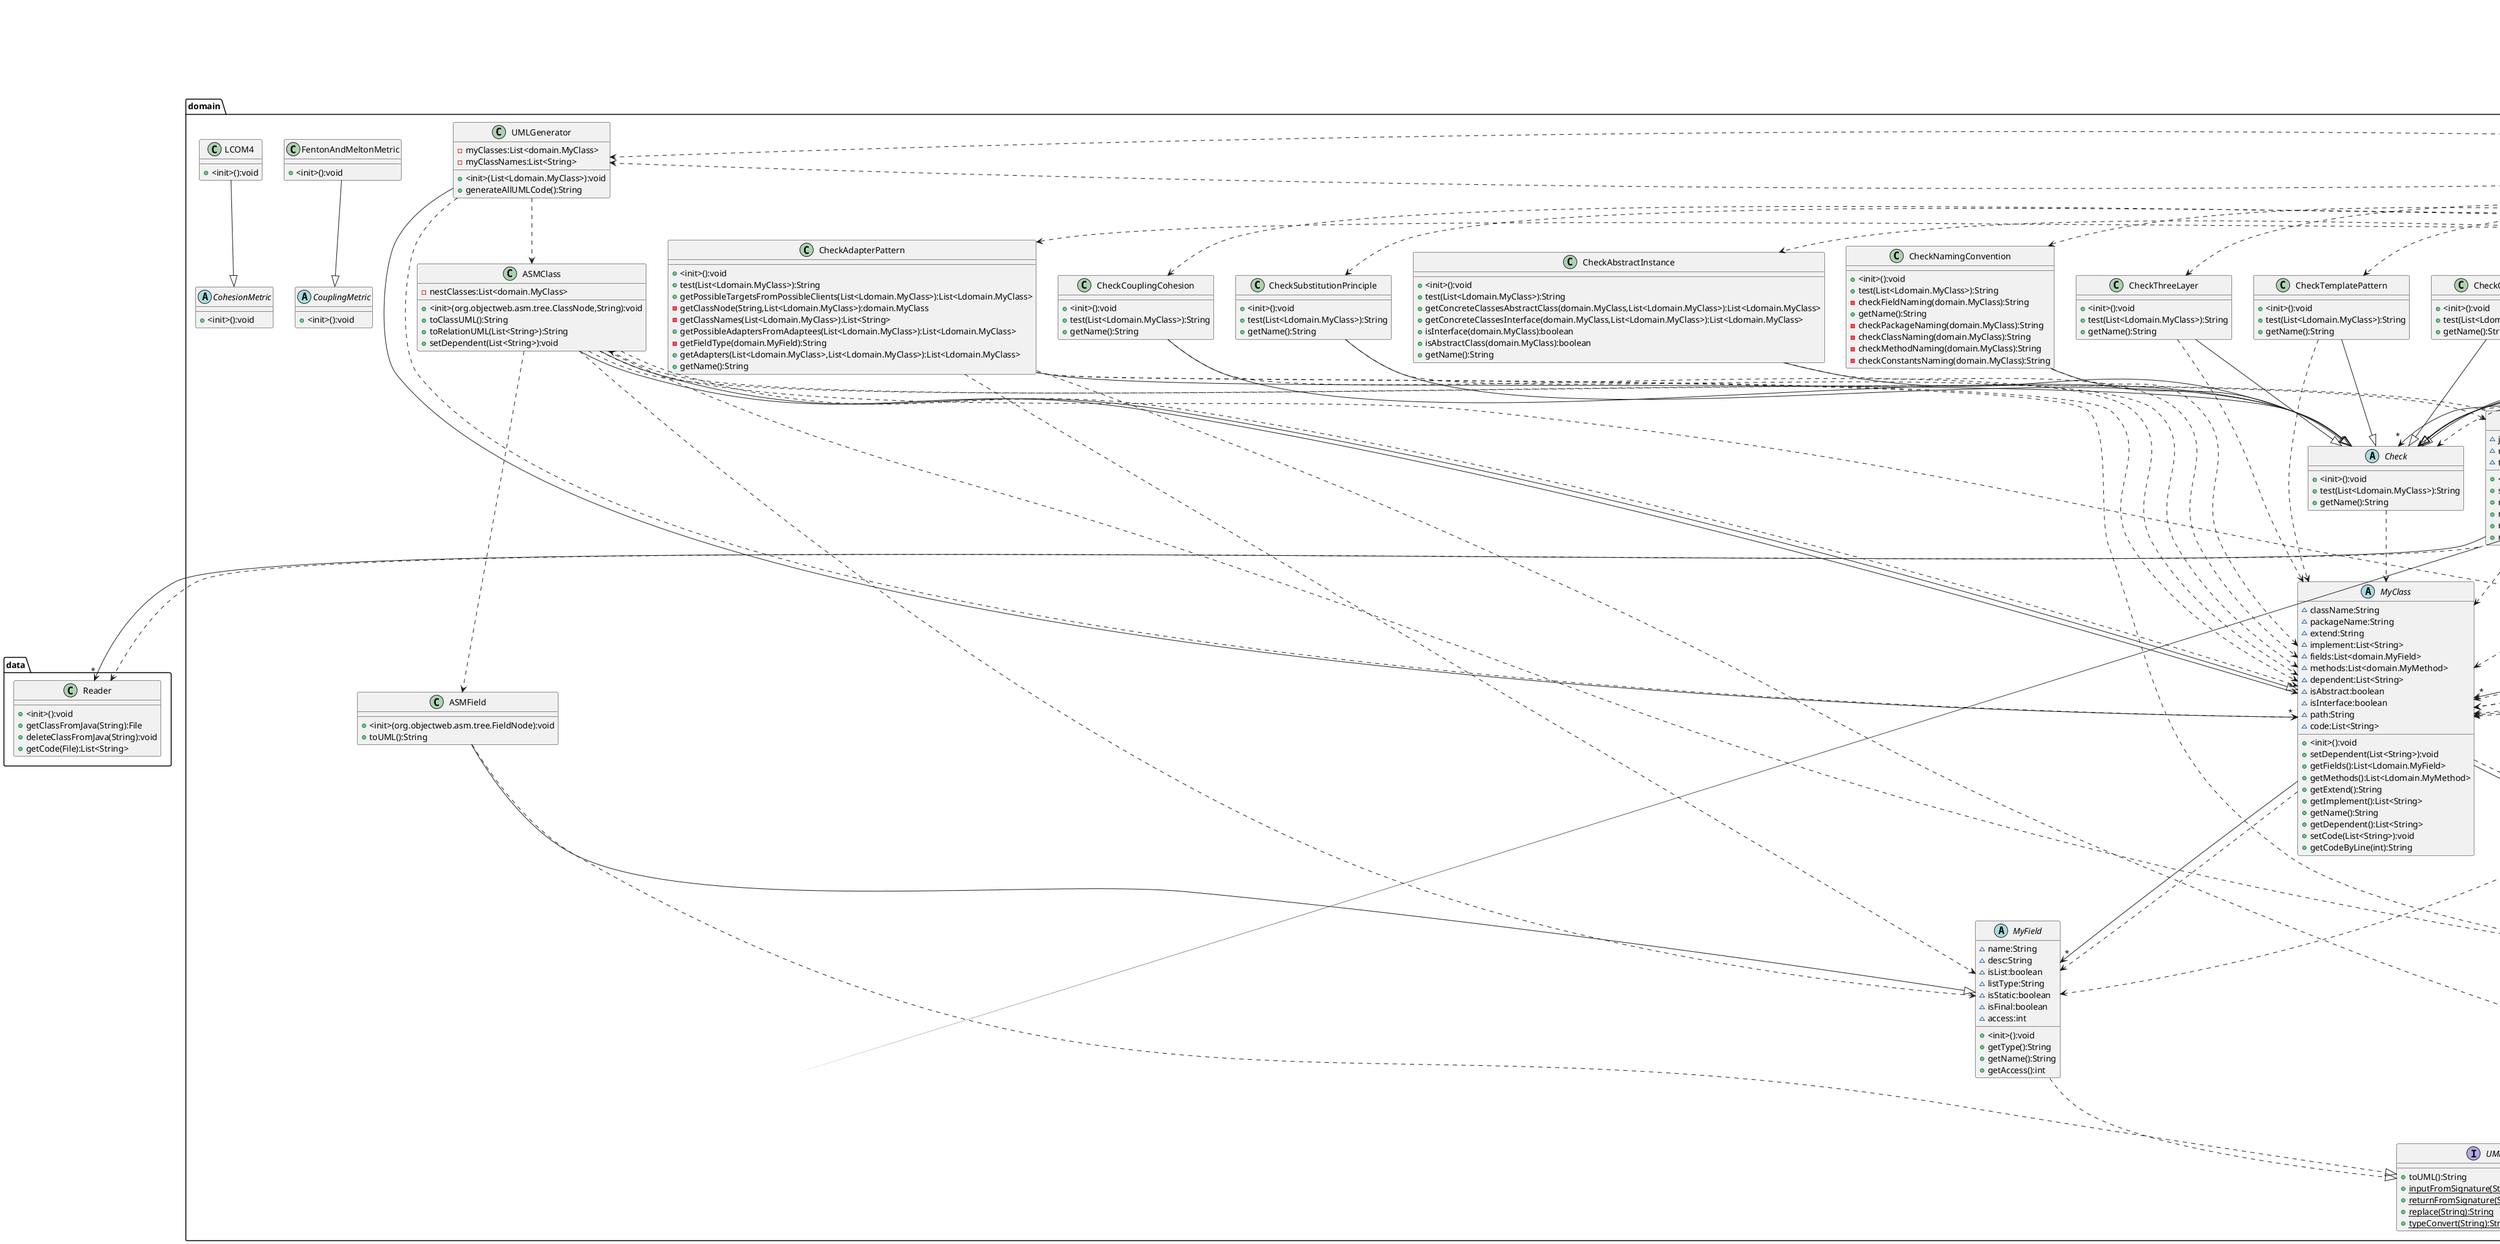 @startuml
class data.Reader{
    +<init>():void
    +getClassFromJava(String):File
    +deleteClassFromJava(String):void
    +getCode(File):List<String>
}

class domain.ASMClass{
    -nestClasses:List<domain.MyClass>
    +<init>(org.objectweb.asm.tree.ClassNode,String):void
    +toClassUML():String
    +toRelationUML(List<String>):String
    +setDependent(List<String>):void
}

class domain.ASMField{
    +<init>(org.objectweb.asm.tree.FieldNode):void
    +toUML():String
}

class domain.ASMMethod{
    -instructions:org.objectweb.asm.tree.InsnList
    -methodInstructions:List<domain.MyMethodInsn>
    +<init>(org.objectweb.asm.tree.MethodNode):void
    +toUML():String
    +isGetter():boolean
    +isSetter():boolean
    +getInstructions():org.objectweb.asm.tree.InsnList
    +parseInstructions(org.objectweb.asm.tree.MethodNode):List<Ldomain.MyMethodInsn>
    +getMethodInstructions():List<Ldomain.MyMethodInsn>
}

class domain.ASMMethodInsn{
    -{final}methodInsnNode:org.objectweb.asm.tree.MethodInsnNode
    +<init>(org.objectweb.asm.tree.AbstractInsnNode):void
    +getOwner():String
    +getName():String
}

abstract class domain.Check{
    +<init>():void
    +test(List<Ldomain.MyClass>):String
    +getName():String
}

class domain.CheckAbstractInstance{
    +<init>():void
    +test(List<Ldomain.MyClass>):String
    +getConcreteClassesAbstractClass(domain.MyClass,List<Ldomain.MyClass>):List<Ldomain.MyClass>
    +getConcreteClassesInterface(domain.MyClass,List<Ldomain.MyClass>):List<Ldomain.MyClass>
    +isInterface(domain.MyClass):boolean
    +isAbstractClass(domain.MyClass):boolean
    +getName():String
}

class domain.CheckAccessModifier{
    +<init>():void
    +test(List<Ldomain.MyClass>):String
    +getName():String
}

class domain.CheckAdapterPattern{
    +<init>():void
    +test(List<Ldomain.MyClass>):String
    +getPossibleTargetsFromPossibleClients(List<Ldomain.MyClass>):List<Ldomain.MyClass>
    -getClassNode(String,List<Ldomain.MyClass>):domain.MyClass
    -getClassNames(List<Ldomain.MyClass>):List<String>
    +getPossibleAdaptersFromAdaptees(List<Ldomain.MyClass>):List<Ldomain.MyClass>
    -getFieldType(domain.MyField):String
    +getAdapters(List<Ldomain.MyClass>,List<Ldomain.MyClass>):List<Ldomain.MyClass>
    +getName():String
}

class domain.CheckCouplingCohesion{
    +<init>():void
    +test(List<Ldomain.MyClass>):String
    +getName():String
}

class domain.CheckDataClass{
    +<init>():void
    +test(List<Ldomain.MyClass>):String
    +getName():String
}

class domain.CheckHollyWoodPrinciple{
    +<init>():void
    +test(List<Ldomain.MyClass>):String
    +getName():String
    +checkSuperClasses(domain.MyClass):boolean
    +checkHigherLevelClasses(domain.MyClass,List<Ldomain.MyClass>):boolean
    -getClassNames(List<Ldomain.MyClass>):List<String>
    -getClassNode(List<String>,List<Ldomain.MyClass>):List<Ldomain.MyClass>
}

class domain.CheckMethodChaining{
    +<init>():void
    +test(List<Ldomain.MyClass>):String
    +getName():String
}

class domain.CheckNamingConvention{
    +<init>():void
    +test(List<Ldomain.MyClass>):String
    -checkFieldNaming(domain.MyClass):String
    +getName():String
    -checkPackageNaming(domain.MyClass):String
    -checkClassNaming(domain.MyClass):String
    -checkMethodNaming(domain.MyClass):String
    -checkConstantsNaming(domain.MyClass):String
}

class domain.CheckObserverPattern{
    +<init>():void
    +test(List<Ldomain.MyClass>):String
    +getName():String
}

class domain.CheckSubstitutionPrinciple{
    +<init>():void
    +test(List<Ldomain.MyClass>):String
    +getName():String
}

class domain.CheckTemplatePattern{
    +<init>():void
    +test(List<Ldomain.MyClass>):String
    +getName():String
}

class domain.CheckThreeLayer{
    +<init>():void
    +test(List<Ldomain.MyClass>):String
    +getName():String
}

class domain.ClassRelation{
    ~hasa:List<String,String>
    ~extend:List<String,String>
    ~implement:List<String,String>
    ~dependent:List<String,String>
    +<init>(List<Ldomain.MyClass>):void
}

abstract class domain.CohesionMetric{
    +<init>():void
}

class domain.Compiler{
    ~javac:javax.tools.JavaCompiler
    ~reader:data.Reader
    ~textArea:javax.swing.JTextArea
    +<init>():void
    +setTextArea(javax.swing.JTextArea):void
    +read(File[]):List<Ldomain.MyClass>
    +readSingleClass(File):domain.MyClass
    +readSub(File[]):List<Ldomain.MyClass>
    +readClass(File[]):List<Ldomain.MyClass>
}

abstract class domain.CouplingMetric{
    +<init>():void
}

class domain.FentonAndMeltonMetric{
    +<init>():void
}

class domain.LCOM4{
    +<init>():void
}

abstract class domain.MyClass{
    ~className:String
    ~packageName:String
    ~extend:String
    ~implement:List<String>
    ~fields:List<domain.MyField>
    ~methods:List<domain.MyMethod>
    ~dependent:List<String>
    ~isAbstract:boolean
    ~isInterface:boolean
    ~path:String
    ~code:List<String>
    +<init>():void
    +setDependent(List<String>):void
    +getFields():List<Ldomain.MyField>
    +getMethods():List<Ldomain.MyMethod>
    +getExtend():String
    +getImplement():List<String>
    +getName():String
    +getDependent():List<String>
    +setCode(List<String>):void
    +getCodeByLine(int):String
}

abstract class domain.MyField{
    ~name:String
    ~desc:String
    ~isList:boolean
    ~listType:String
    ~isStatic:boolean
    ~isFinal:boolean
    ~access:int
    +<init>():void
    +getType():String
    +getName():String
    +getAccess():int
}

abstract class domain.MyMethod{
    ~name:String
    ~access:int
    ~desc:String
    ~parameters:List<String>
    ~returnType:String
    ~isStatic:boolean
    ~isFinal:boolean
    ~dependent:List<String>
    +<init>():void
    +getDependent():List<String>
    +getName():String
    +getAccess():int
    +getInstructions():org.objectweb.asm.tree.InsnList
    +isGetter():boolean
    +isSetter():boolean
    +getMethodInstructions():List<Ldomain.MyMethodInsn>
}

abstract class domain.MyMethodInsn{
    +<init>():void
    +getOwner():String
    +getName():String
}

interface domain.UML{
    +toUML():String
    +{static}inputFromSignature(String):List<String>
    +{static}returnFromSignature(String):String
    +{static}replace(String):String
    +{static}typeConvert(String):String
}

class domain.UMLGenerator{
    -myClasses:List<domain.MyClass>
    -myClassNames:List<String>
    +<init>(List<Ldomain.MyClass>):void
    +generateAllUMLCode():String
}

class presentation.Main{
    +<init>():void
    +{static}main(String[]):void
}

class presentation.MainView{
    ~myClasses:List<domain.MyClass>
    ~c:domain.Compiler
    ~checks:List<domain.Check>
    ~textArea:javax.swing.JTextArea
    +<init>():void
}

class presentation.UMLViewer{
    +<init>(String):void
}

domain.ASMClass-->"*"domain.MyClass
domain.ASMClass--|>domain.MyClass
domain.ASMClass..>domain.ASMField
domain.ASMClass..>domain.ASMMethod
domain.ASMClass..>domain.Compiler
domain.ASMClass..>domain.MyField
domain.ASMClass..>domain.MyMethod
domain.ASMClass..>domain.MyClass
domain.ASMField--|>domain.MyField
domain.ASMField..|>domain.UML
domain.ASMMethod-->"*"domain.MyMethodInsn
domain.ASMMethod--|>domain.MyMethod
domain.ASMMethod..|>domain.UML
domain.ASMMethod..>domain.ASMMethodInsn
domain.ASMMethod..>domain.MyMethodInsn
domain.ASMMethodInsn--|>domain.MyMethodInsn
domain.Check..>domain.MyClass
domain.CheckAbstractInstance--|>domain.Check
domain.CheckAbstractInstance..>domain.MyClass
domain.CheckAccessModifier--|>domain.Check
domain.CheckAccessModifier..>domain.MyClass
domain.CheckAccessModifier..>domain.MyField
domain.CheckAccessModifier..>domain.MyMethod
domain.CheckAccessModifier..>domain.ASMMethod
domain.CheckAdapterPattern--|>domain.Check
domain.CheckAdapterPattern..>domain.MyClass
domain.CheckAdapterPattern..>domain.MyField
domain.CheckAdapterPattern..>domain.MyMethod
domain.CheckAdapterPattern..>domain.MyMethodInsn
domain.CheckCouplingCohesion--|>domain.Check
domain.CheckCouplingCohesion..>domain.MyClass
domain.CheckDataClass--|>domain.Check
domain.CheckDataClass..>domain.MyClass
domain.CheckDataClass..>domain.MyMethod
domain.CheckHollyWoodPrinciple--|>domain.Check
domain.CheckHollyWoodPrinciple..>domain.MyClass
domain.CheckHollyWoodPrinciple..>domain.MyMethod
domain.CheckHollyWoodPrinciple..>domain.MyMethodInsn
domain.CheckMethodChaining--|>domain.Check
domain.CheckMethodChaining..>domain.MyClass
domain.CheckMethodChaining..>domain.MyMethod
domain.CheckMethodChaining..>domain.ASMMethod
domain.CheckNamingConvention--|>domain.Check
domain.CheckNamingConvention..>domain.MyClass
domain.CheckObserverPattern--|>domain.Check
domain.CheckObserverPattern..>domain.MyClass
domain.CheckSubstitutionPrinciple--|>domain.Check
domain.CheckSubstitutionPrinciple..>domain.MyClass
domain.CheckTemplatePattern--|>domain.Check
domain.CheckTemplatePattern..>domain.MyClass
domain.CheckThreeLayer--|>domain.Check
domain.CheckThreeLayer..>domain.MyClass
domain.ClassRelation..>domain.MyClass
domain.Compiler-->"*"data.Reader
domain.Compiler..>data.Reader
domain.Compiler..>domain.MyClass
domain.Compiler..>domain.ASMClass
domain.FentonAndMeltonMetric--|>domain.CouplingMetric
domain.LCOM4--|>domain.CohesionMetric
domain.MyClass-->"*"domain.MyField
domain.MyClass-->"*"domain.MyMethod
domain.MyClass..>domain.MyField
domain.MyClass..>domain.MyMethod
domain.MyField..|>domain.UML
domain.MyMethod..|>domain.UML
domain.MyMethod..>domain.MyMethodInsn
domain.UMLGenerator-->"*"domain.MyClass
domain.UMLGenerator..>domain.MyClass
domain.UMLGenerator..>domain.ASMClass
presentation.Main..>presentation.MainView
presentation.MainView-->"*"domain.MyClass
presentation.MainView-->"*"domain.Compiler
presentation.MainView-->"*"domain.Check
presentation.MainView..>domain.CheckAccessModifier
presentation.MainView..>domain.CheckMethodChaining
presentation.MainView..>domain.CheckObserverPattern
presentation.MainView..>domain.CheckDataClass
presentation.MainView..>domain.CheckAbstractInstance
presentation.MainView..>domain.CheckHollyWoodPrinciple
presentation.MainView..>domain.CheckAdapterPattern
presentation.MainView..>domain.CheckCouplingCohesion
presentation.MainView..>domain.CheckThreeLayer
presentation.MainView..>domain.CheckNamingConvention
presentation.MainView..>domain.CheckTemplatePattern
presentation.MainView..>domain.CheckSubstitutionPrinciple
presentation.MainView..>domain.Compiler
presentation.MainView..>domain.Check
presentation.MainView..>domain.Check
presentation.MainView..>domain.MyClass
presentation.MainView..>domain.UMLGenerator
presentation.MainView..>presentation.UMLViewer
presentation.MainView..>domain.UMLGenerator
presentation.MainView..>domain.Compiler
presentation.MainView..>domain.Compiler
presentation.MainView..>domain.Compiler
@enduml
